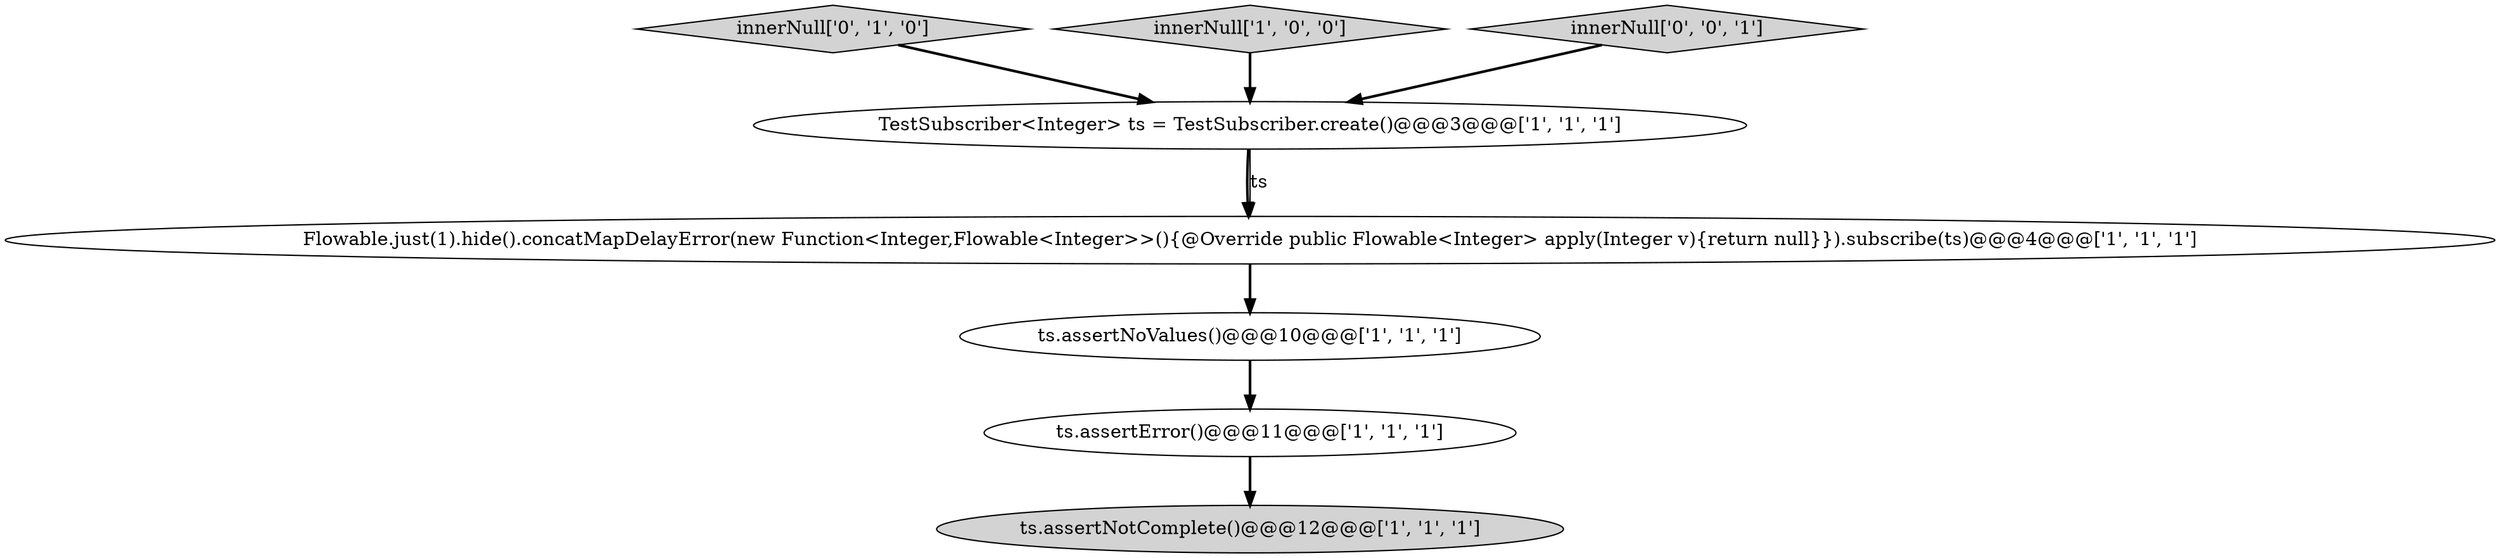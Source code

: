 digraph {
6 [style = filled, label = "innerNull['0', '1', '0']", fillcolor = lightgray, shape = diamond image = "AAA0AAABBB2BBB"];
1 [style = filled, label = "ts.assertNoValues()@@@10@@@['1', '1', '1']", fillcolor = white, shape = ellipse image = "AAA0AAABBB1BBB"];
2 [style = filled, label = "innerNull['1', '0', '0']", fillcolor = lightgray, shape = diamond image = "AAA0AAABBB1BBB"];
4 [style = filled, label = "ts.assertError()@@@11@@@['1', '1', '1']", fillcolor = white, shape = ellipse image = "AAA0AAABBB1BBB"];
5 [style = filled, label = "ts.assertNotComplete()@@@12@@@['1', '1', '1']", fillcolor = lightgray, shape = ellipse image = "AAA0AAABBB1BBB"];
7 [style = filled, label = "innerNull['0', '0', '1']", fillcolor = lightgray, shape = diamond image = "AAA0AAABBB3BBB"];
0 [style = filled, label = "TestSubscriber<Integer> ts = TestSubscriber.create()@@@3@@@['1', '1', '1']", fillcolor = white, shape = ellipse image = "AAA0AAABBB1BBB"];
3 [style = filled, label = "Flowable.just(1).hide().concatMapDelayError(new Function<Integer,Flowable<Integer>>(){@Override public Flowable<Integer> apply(Integer v){return null}}).subscribe(ts)@@@4@@@['1', '1', '1']", fillcolor = white, shape = ellipse image = "AAA0AAABBB1BBB"];
4->5 [style = bold, label=""];
6->0 [style = bold, label=""];
2->0 [style = bold, label=""];
0->3 [style = bold, label=""];
0->3 [style = solid, label="ts"];
7->0 [style = bold, label=""];
3->1 [style = bold, label=""];
1->4 [style = bold, label=""];
}
